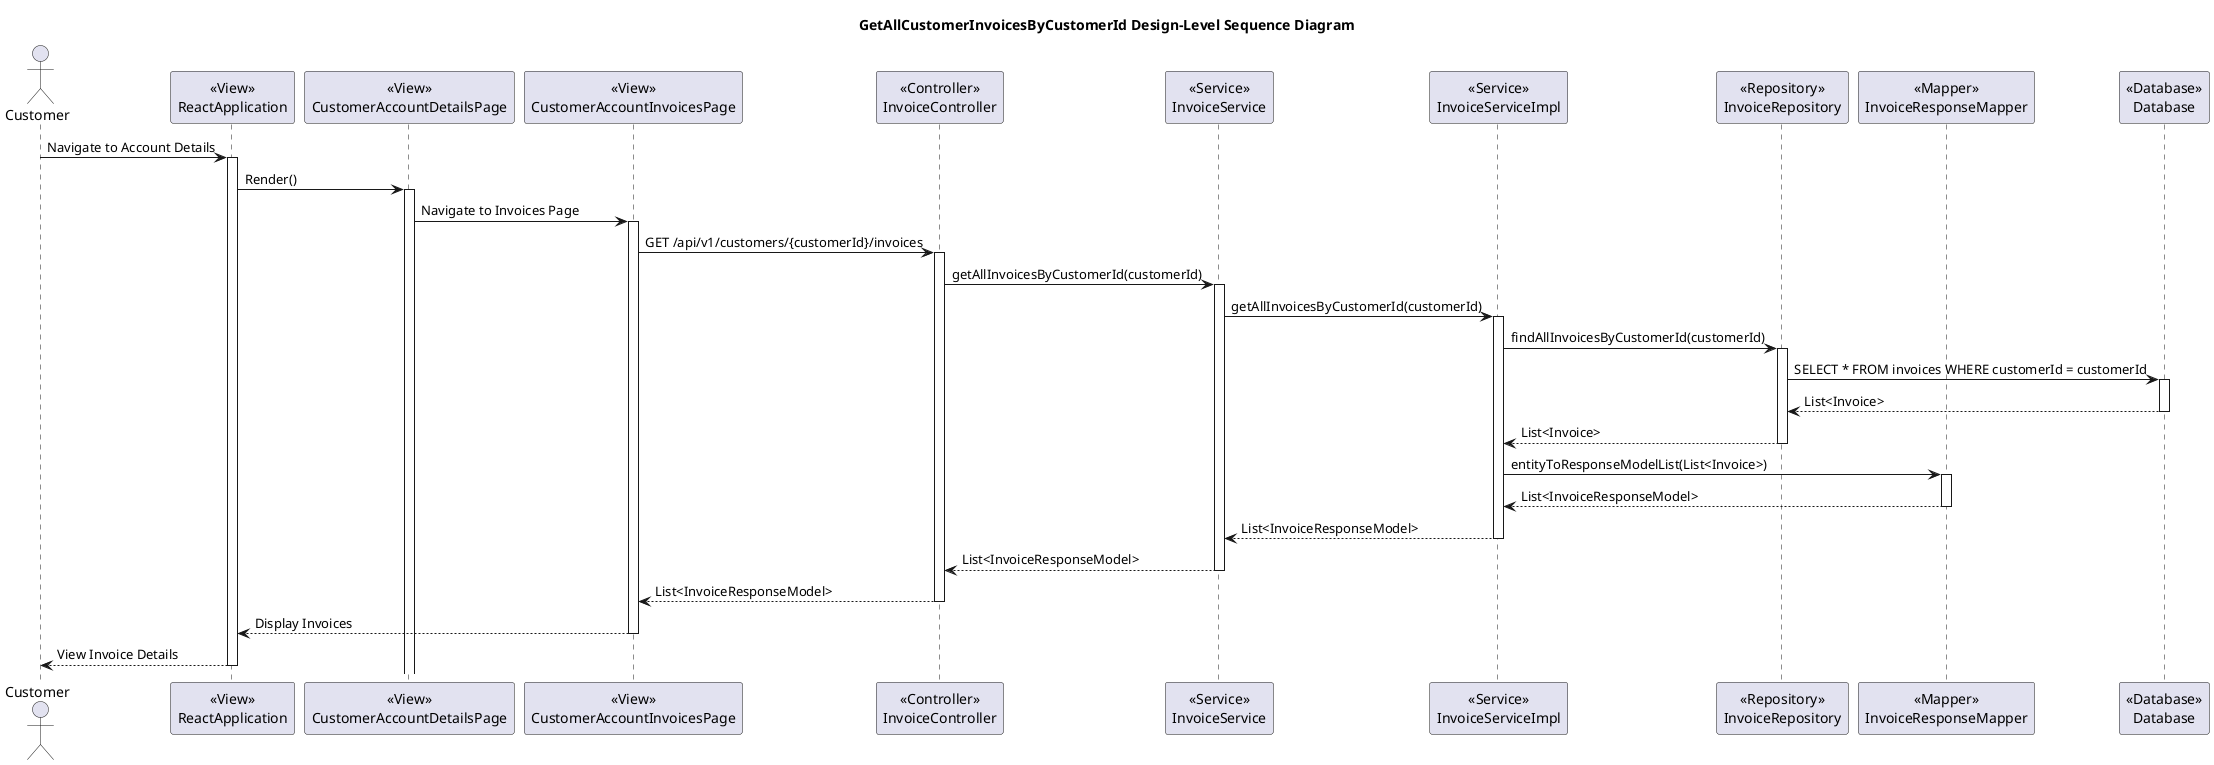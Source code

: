 @startuml
title GetAllCustomerInvoicesByCustomerId Design-Level Sequence Diagram

actor Customer

participant ReactApplication as "<<View>>\nReactApplication"
participant CustomerAccountDetailsPage as "<<View>>\nCustomerAccountDetailsPage"
participant CustomerAccountInvoicesPage as "<<View>>\nCustomerAccountInvoicesPage"
participant InvoiceController as "<<Controller>>\nInvoiceController"
participant InvoiceService as "<<Service>>\nInvoiceService"
participant InvoiceServiceImpl as "<<Service>>\nInvoiceServiceImpl"
participant InvoiceRepository as "<<Repository>>\nInvoiceRepository"
participant InvoiceResponseMapper as "<<Mapper>>\nInvoiceResponseMapper"
participant Database as "<<Database>>\nDatabase"

Customer -> ReactApplication: Navigate to Account Details
activate ReactApplication

ReactApplication -> CustomerAccountDetailsPage: Render()
activate CustomerAccountDetailsPage

CustomerAccountDetailsPage -> CustomerAccountInvoicesPage: Navigate to Invoices Page
activate CustomerAccountInvoicesPage

CustomerAccountInvoicesPage -> InvoiceController: GET /api/v1/customers/{customerId}/invoices
activate InvoiceController

InvoiceController -> InvoiceService: getAllInvoicesByCustomerId(customerId)
activate InvoiceService

InvoiceService -> InvoiceServiceImpl: getAllInvoicesByCustomerId(customerId)
activate InvoiceServiceImpl

InvoiceServiceImpl -> InvoiceRepository: findAllInvoicesByCustomerId(customerId)
activate InvoiceRepository

InvoiceRepository -> Database: SELECT * FROM invoices WHERE customerId = customerId
activate Database

Database --> InvoiceRepository: List<Invoice>
deactivate Database

InvoiceRepository --> InvoiceServiceImpl: List<Invoice>
deactivate InvoiceRepository

InvoiceServiceImpl -> InvoiceResponseMapper: entityToResponseModelList(List<Invoice>)
activate InvoiceResponseMapper

InvoiceResponseMapper --> InvoiceServiceImpl: List<InvoiceResponseModel>
deactivate InvoiceResponseMapper

InvoiceServiceImpl --> InvoiceService: List<InvoiceResponseModel>
deactivate InvoiceServiceImpl

InvoiceService --> InvoiceController: List<InvoiceResponseModel>
deactivate InvoiceService

InvoiceController --> CustomerAccountInvoicesPage: List<InvoiceResponseModel>
deactivate InvoiceController

CustomerAccountInvoicesPage --> ReactApplication: Display Invoices
deactivate CustomerAccountInvoicesPage

ReactApplication --> Customer: View Invoice Details
deactivate ReactApplication

@enduml
